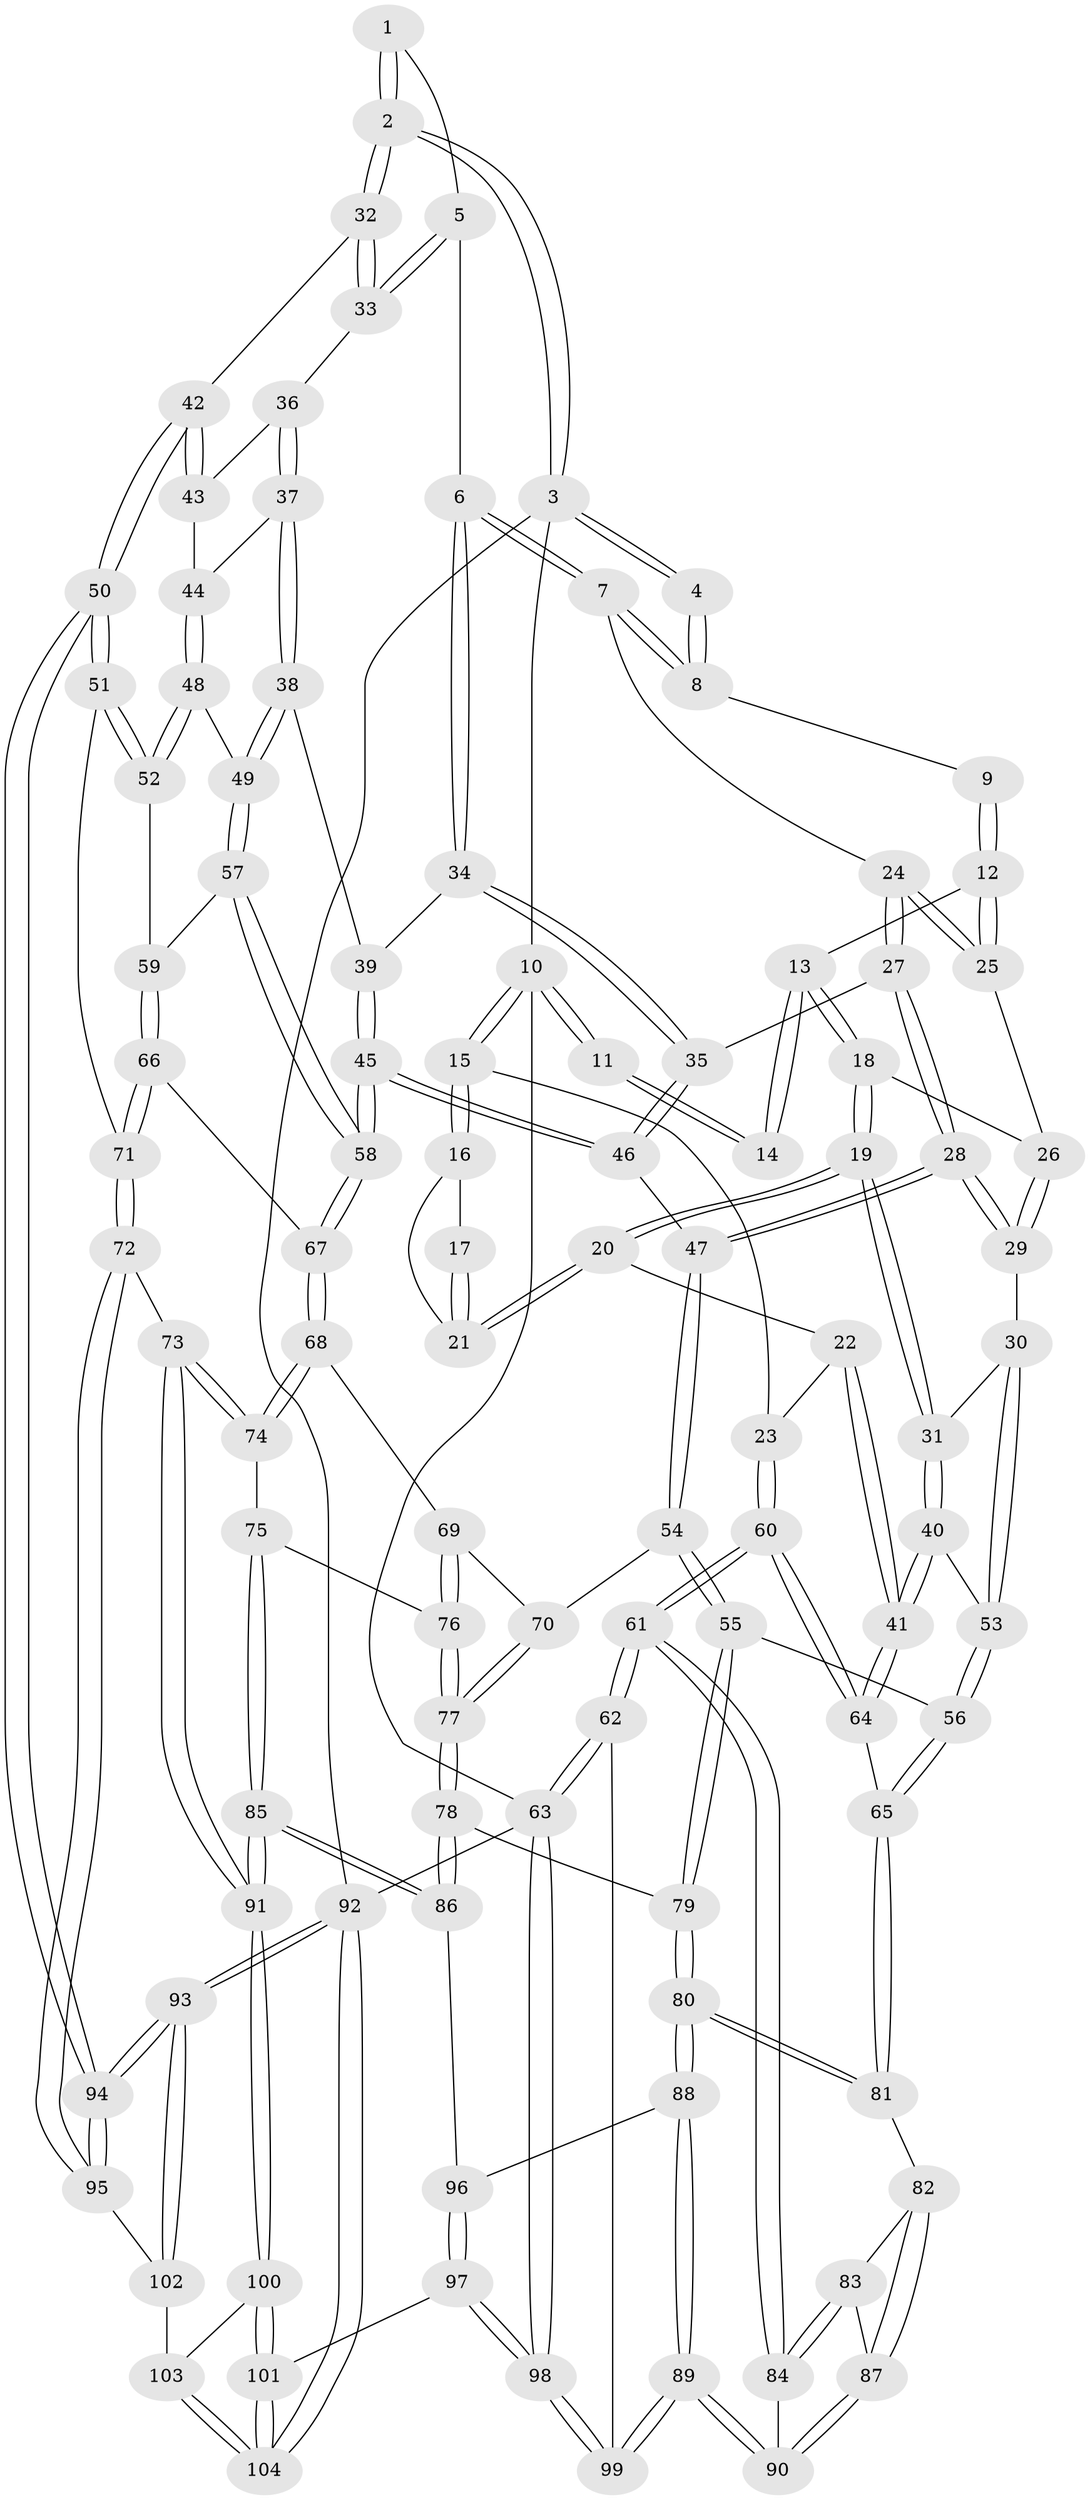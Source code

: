 // Generated by graph-tools (version 1.1) at 2025/38/03/09/25 02:38:24]
// undirected, 104 vertices, 257 edges
graph export_dot {
graph [start="1"]
  node [color=gray90,style=filled];
  1 [pos="+0.8228010477373174+0.06117486200063844"];
  2 [pos="+1+0"];
  3 [pos="+1+0"];
  4 [pos="+0.7209323282293819+0"];
  5 [pos="+0.7445896224330669+0.17439290877422628"];
  6 [pos="+0.7258994660762411+0.17145034457625905"];
  7 [pos="+0.5783607381655181+0"];
  8 [pos="+0.568756603171247+0"];
  9 [pos="+0.38711497445083715+0"];
  10 [pos="+0+0"];
  11 [pos="+0.18816684531766525+0"];
  12 [pos="+0.3178201794437037+0.08471476612272334"];
  13 [pos="+0.1876594181083635+0.1081414515122926"];
  14 [pos="+0.16057080365120927+0.013247684634380055"];
  15 [pos="+0+0.007967280897382583"];
  16 [pos="+0.0078861905826938+0.07243433457435071"];
  17 [pos="+0.10702065871501922+0.05350097539599528"];
  18 [pos="+0.17368773275419047+0.18967861349081347"];
  19 [pos="+0.12620593429890223+0.22544054212482187"];
  20 [pos="+0.107995521980475+0.22537858720045933"];
  21 [pos="+0.07729721379105627+0.11128923026141115"];
  22 [pos="+0.08864662630125394+0.2301931109516098"];
  23 [pos="+0+0.18741074333576882"];
  24 [pos="+0.44782642320767213+0.20191503985873235"];
  25 [pos="+0.3405878603613925+0.15908879450246796"];
  26 [pos="+0.25923146601578245+0.20555372535029584"];
  27 [pos="+0.46621146931484053+0.27260260206224324"];
  28 [pos="+0.3690777838426188+0.3352854616995711"];
  29 [pos="+0.3167838766226068+0.33071702540851977"];
  30 [pos="+0.2676064146314688+0.35535338859330046"];
  31 [pos="+0.17115243169506486+0.31178715623653663"];
  32 [pos="+1+0.14235915044033676"];
  33 [pos="+0.8572513537582012+0.20928216618616155"];
  34 [pos="+0.6685759435963026+0.24803269803582395"];
  35 [pos="+0.5001693644503173+0.29097991347468766"];
  36 [pos="+0.8525594424154106+0.2344515535453748"];
  37 [pos="+0.7709139784953107+0.36804034214792325"];
  38 [pos="+0.7339211233959881+0.379093221259016"];
  39 [pos="+0.6894119240428314+0.3312812981181021"];
  40 [pos="+0.11801337948597823+0.43806236690984673"];
  41 [pos="+0.03609340143429174+0.4652044408002682"];
  42 [pos="+1+0.5279428607019306"];
  43 [pos="+0.8574770014782974+0.34971054717538796"];
  44 [pos="+0.8254854429747028+0.3880504685889773"];
  45 [pos="+0.5623359822948925+0.4839336928839946"];
  46 [pos="+0.5576086632995294+0.4805486048993281"];
  47 [pos="+0.38385292226453555+0.5030851430678799"];
  48 [pos="+0.8375506117853546+0.4425218011753908"];
  49 [pos="+0.7336773774062377+0.40370594705633345"];
  50 [pos="+1+0.56380606594133"];
  51 [pos="+0.9636543906246084+0.5675671093620307"];
  52 [pos="+0.8776293077641804+0.5153410038511163"];
  53 [pos="+0.23191861205642833+0.46349532484073097"];
  54 [pos="+0.34853264692790703+0.5381600561842841"];
  55 [pos="+0.30054918263038494+0.5563337361566811"];
  56 [pos="+0.2870012550629454+0.5521395027565502"];
  57 [pos="+0.7180233515907456+0.45791497867799774"];
  58 [pos="+0.5628772989450223+0.48461818351224967"];
  59 [pos="+0.753755778586581+0.4963203890587635"];
  60 [pos="+0+0.49263165292032063"];
  61 [pos="+0+0.7082220597229247"];
  62 [pos="+0+0.8811463411261901"];
  63 [pos="+0+1"];
  64 [pos="+0.011195553202080353+0.4835141866089032"];
  65 [pos="+0.14255990945471764+0.6213727260298603"];
  66 [pos="+0.7044241257325214+0.5809984311623426"];
  67 [pos="+0.5769962097433866+0.5431166424921835"];
  68 [pos="+0.5739727299395135+0.5550066851038092"];
  69 [pos="+0.5301853967449504+0.6018924443920363"];
  70 [pos="+0.4501163776036636+0.6307497564809664"];
  71 [pos="+0.7721440541273837+0.6829442756718049"];
  72 [pos="+0.7264310659781232+0.7631703172728116"];
  73 [pos="+0.6901737797737691+0.7548803410601876"];
  74 [pos="+0.6265669655407979+0.683966110180495"];
  75 [pos="+0.5356274559319945+0.6935031841586716"];
  76 [pos="+0.5275779018494148+0.6704271686876381"];
  77 [pos="+0.4394248814318917+0.6904476053678213"];
  78 [pos="+0.4244881209261902+0.7278050974769028"];
  79 [pos="+0.31561189405016676+0.6584377123329088"];
  80 [pos="+0.25633344932425833+0.7549136728567197"];
  81 [pos="+0.1393100309044792+0.638925695403628"];
  82 [pos="+0.13763911573059354+0.6411932738189189"];
  83 [pos="+0.023544264082527227+0.6844447606482801"];
  84 [pos="+0+0.7105541774127433"];
  85 [pos="+0.4916593212060927+0.813832862361145"];
  86 [pos="+0.43592628786971227+0.7667243042352107"];
  87 [pos="+0.10885440900424632+0.7748079687589641"];
  88 [pos="+0.25632038857114015+0.7562070344038634"];
  89 [pos="+0.16044906000865253+0.8832540771916494"];
  90 [pos="+0.10789973176062533+0.7986917642538366"];
  91 [pos="+0.49208306256025214+0.8144727235254967"];
  92 [pos="+1+1"];
  93 [pos="+1+1"];
  94 [pos="+1+0.7886409111754185"];
  95 [pos="+0.7523475101706284+0.8264116392849403"];
  96 [pos="+0.3427663398518139+0.7929447284597424"];
  97 [pos="+0.27947752338151177+1"];
  98 [pos="+0.2690115946799187+1"];
  99 [pos="+0.16042020879463384+0.8873579974325776"];
  100 [pos="+0.4901920097593456+0.8435504387063085"];
  101 [pos="+0.33925074049269655+1"];
  102 [pos="+0.7479756321917078+0.8770381450792949"];
  103 [pos="+0.6981316999458852+0.9623822697753318"];
  104 [pos="+0.6501425809923578+1"];
  1 -- 2;
  1 -- 2;
  1 -- 5;
  2 -- 3;
  2 -- 3;
  2 -- 32;
  2 -- 32;
  3 -- 4;
  3 -- 4;
  3 -- 10;
  3 -- 92;
  4 -- 8;
  4 -- 8;
  5 -- 6;
  5 -- 33;
  5 -- 33;
  6 -- 7;
  6 -- 7;
  6 -- 34;
  6 -- 34;
  7 -- 8;
  7 -- 8;
  7 -- 24;
  8 -- 9;
  9 -- 12;
  9 -- 12;
  10 -- 11;
  10 -- 11;
  10 -- 15;
  10 -- 15;
  10 -- 63;
  11 -- 14;
  11 -- 14;
  12 -- 13;
  12 -- 25;
  12 -- 25;
  13 -- 14;
  13 -- 14;
  13 -- 18;
  13 -- 18;
  15 -- 16;
  15 -- 16;
  15 -- 23;
  16 -- 17;
  16 -- 21;
  17 -- 21;
  17 -- 21;
  18 -- 19;
  18 -- 19;
  18 -- 26;
  19 -- 20;
  19 -- 20;
  19 -- 31;
  19 -- 31;
  20 -- 21;
  20 -- 21;
  20 -- 22;
  22 -- 23;
  22 -- 41;
  22 -- 41;
  23 -- 60;
  23 -- 60;
  24 -- 25;
  24 -- 25;
  24 -- 27;
  24 -- 27;
  25 -- 26;
  26 -- 29;
  26 -- 29;
  27 -- 28;
  27 -- 28;
  27 -- 35;
  28 -- 29;
  28 -- 29;
  28 -- 47;
  28 -- 47;
  29 -- 30;
  30 -- 31;
  30 -- 53;
  30 -- 53;
  31 -- 40;
  31 -- 40;
  32 -- 33;
  32 -- 33;
  32 -- 42;
  33 -- 36;
  34 -- 35;
  34 -- 35;
  34 -- 39;
  35 -- 46;
  35 -- 46;
  36 -- 37;
  36 -- 37;
  36 -- 43;
  37 -- 38;
  37 -- 38;
  37 -- 44;
  38 -- 39;
  38 -- 49;
  38 -- 49;
  39 -- 45;
  39 -- 45;
  40 -- 41;
  40 -- 41;
  40 -- 53;
  41 -- 64;
  41 -- 64;
  42 -- 43;
  42 -- 43;
  42 -- 50;
  42 -- 50;
  43 -- 44;
  44 -- 48;
  44 -- 48;
  45 -- 46;
  45 -- 46;
  45 -- 58;
  45 -- 58;
  46 -- 47;
  47 -- 54;
  47 -- 54;
  48 -- 49;
  48 -- 52;
  48 -- 52;
  49 -- 57;
  49 -- 57;
  50 -- 51;
  50 -- 51;
  50 -- 94;
  50 -- 94;
  51 -- 52;
  51 -- 52;
  51 -- 71;
  52 -- 59;
  53 -- 56;
  53 -- 56;
  54 -- 55;
  54 -- 55;
  54 -- 70;
  55 -- 56;
  55 -- 79;
  55 -- 79;
  56 -- 65;
  56 -- 65;
  57 -- 58;
  57 -- 58;
  57 -- 59;
  58 -- 67;
  58 -- 67;
  59 -- 66;
  59 -- 66;
  60 -- 61;
  60 -- 61;
  60 -- 64;
  60 -- 64;
  61 -- 62;
  61 -- 62;
  61 -- 84;
  61 -- 84;
  62 -- 63;
  62 -- 63;
  62 -- 99;
  63 -- 98;
  63 -- 98;
  63 -- 92;
  64 -- 65;
  65 -- 81;
  65 -- 81;
  66 -- 67;
  66 -- 71;
  66 -- 71;
  67 -- 68;
  67 -- 68;
  68 -- 69;
  68 -- 74;
  68 -- 74;
  69 -- 70;
  69 -- 76;
  69 -- 76;
  70 -- 77;
  70 -- 77;
  71 -- 72;
  71 -- 72;
  72 -- 73;
  72 -- 95;
  72 -- 95;
  73 -- 74;
  73 -- 74;
  73 -- 91;
  73 -- 91;
  74 -- 75;
  75 -- 76;
  75 -- 85;
  75 -- 85;
  76 -- 77;
  76 -- 77;
  77 -- 78;
  77 -- 78;
  78 -- 79;
  78 -- 86;
  78 -- 86;
  79 -- 80;
  79 -- 80;
  80 -- 81;
  80 -- 81;
  80 -- 88;
  80 -- 88;
  81 -- 82;
  82 -- 83;
  82 -- 87;
  82 -- 87;
  83 -- 84;
  83 -- 84;
  83 -- 87;
  84 -- 90;
  85 -- 86;
  85 -- 86;
  85 -- 91;
  85 -- 91;
  86 -- 96;
  87 -- 90;
  87 -- 90;
  88 -- 89;
  88 -- 89;
  88 -- 96;
  89 -- 90;
  89 -- 90;
  89 -- 99;
  89 -- 99;
  91 -- 100;
  91 -- 100;
  92 -- 93;
  92 -- 93;
  92 -- 104;
  92 -- 104;
  93 -- 94;
  93 -- 94;
  93 -- 102;
  93 -- 102;
  94 -- 95;
  94 -- 95;
  95 -- 102;
  96 -- 97;
  96 -- 97;
  97 -- 98;
  97 -- 98;
  97 -- 101;
  98 -- 99;
  98 -- 99;
  100 -- 101;
  100 -- 101;
  100 -- 103;
  101 -- 104;
  101 -- 104;
  102 -- 103;
  103 -- 104;
  103 -- 104;
}

